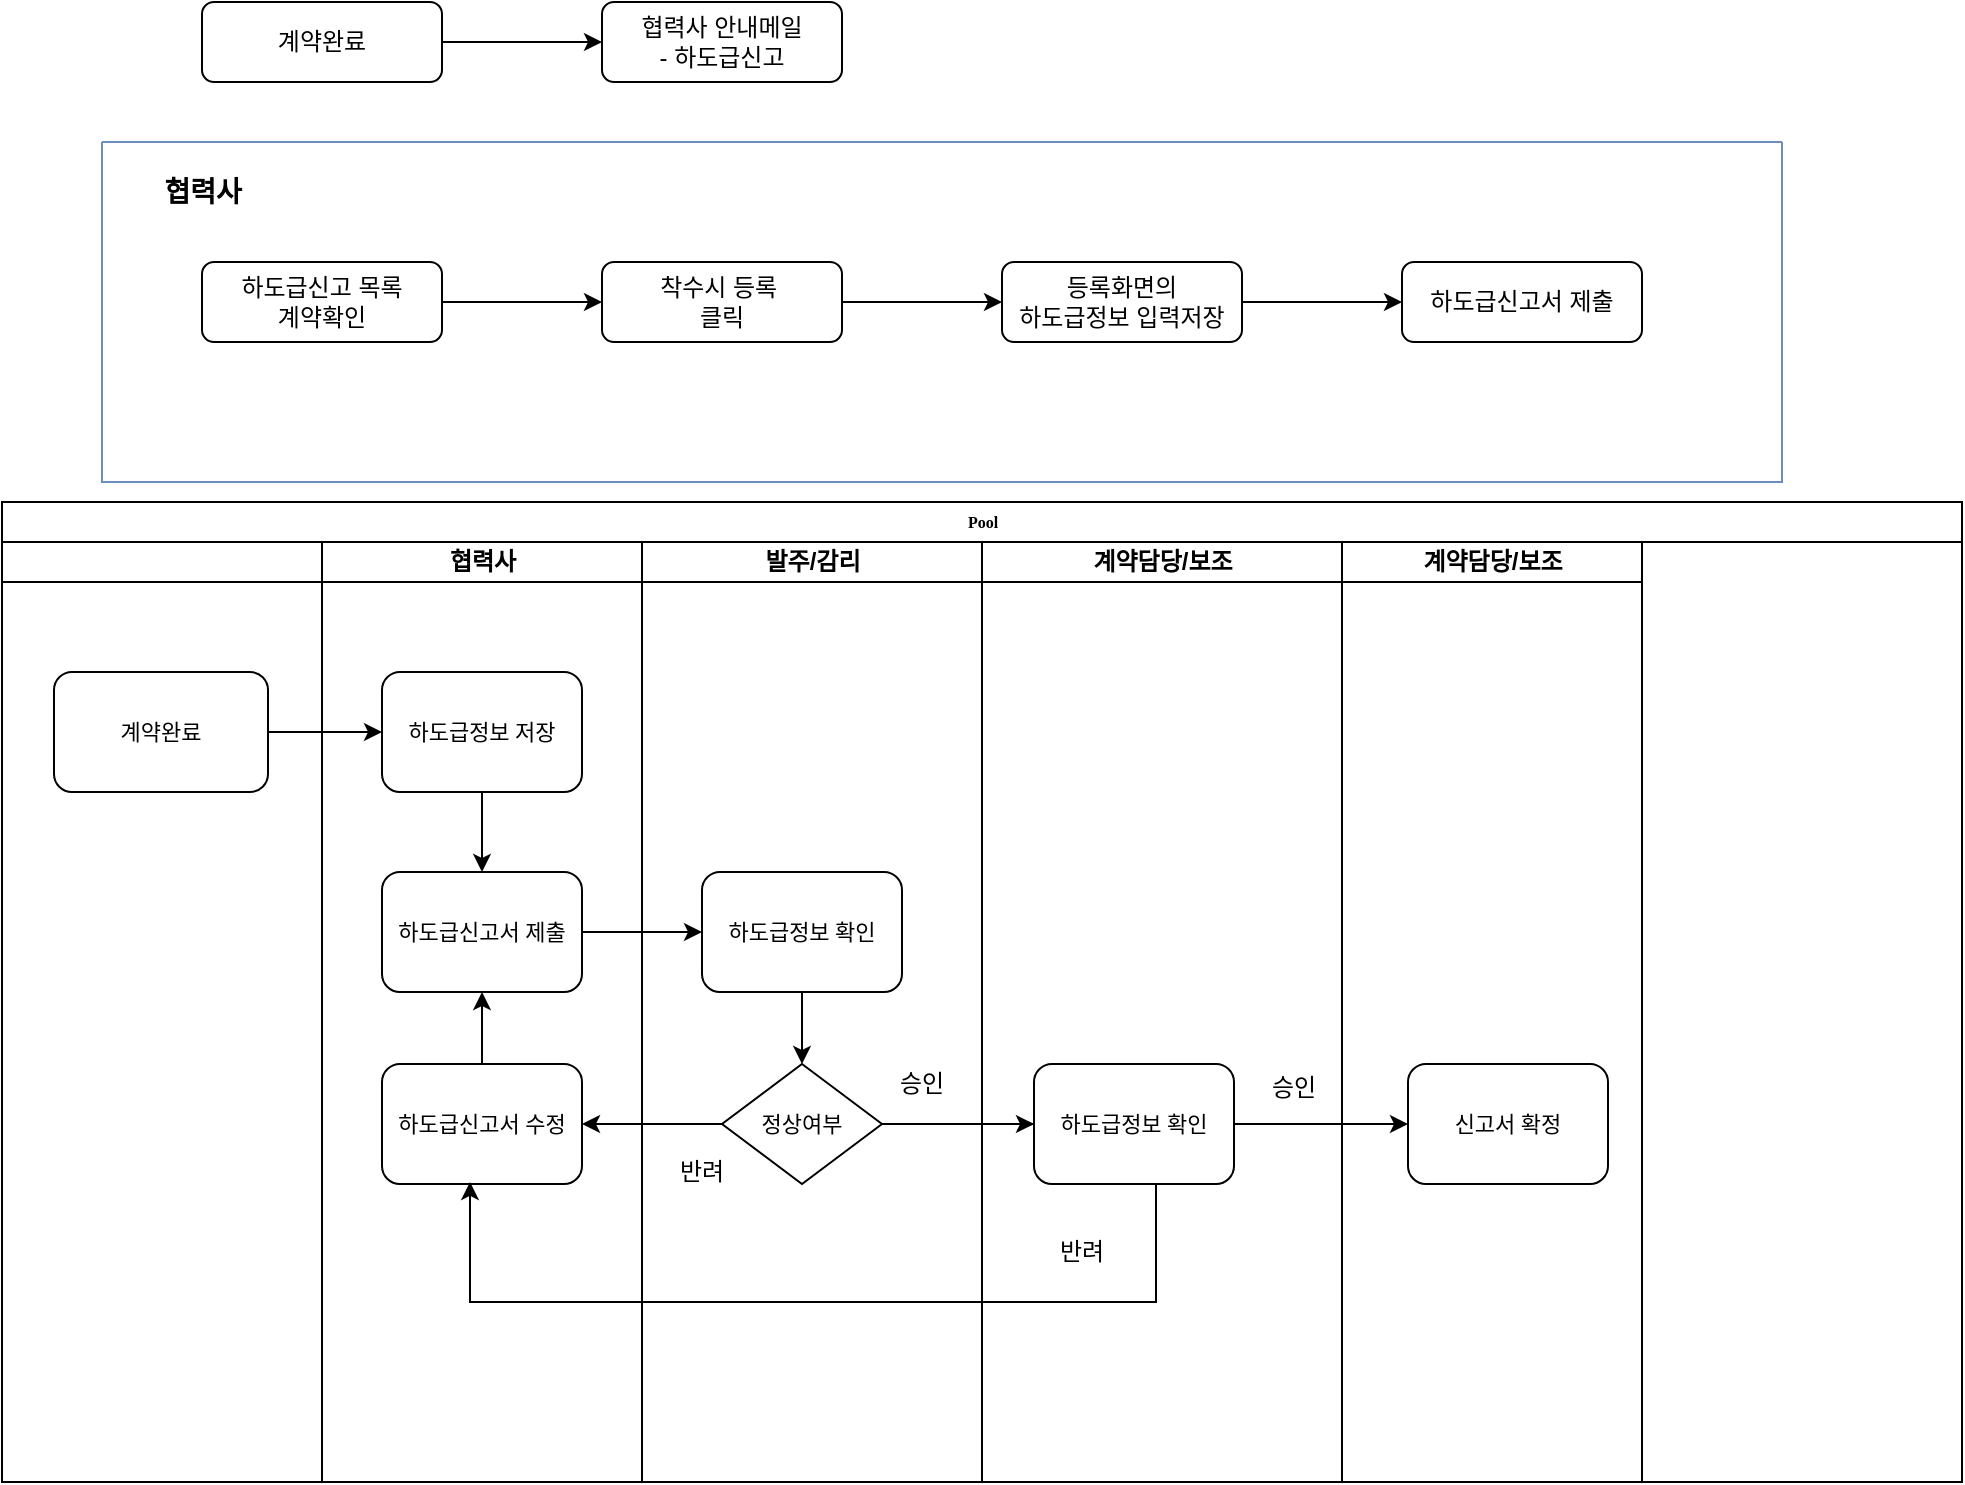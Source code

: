 <mxfile version="24.7.4">
  <diagram id="C5RBs43oDa-KdzZeNtuy" name="Page-1">
    <mxGraphModel dx="1434" dy="746" grid="1" gridSize="10" guides="1" tooltips="1" connect="1" arrows="1" fold="1" page="1" pageScale="1" pageWidth="827" pageHeight="1169" math="0" shadow="0">
      <root>
        <mxCell id="WIyWlLk6GJQsqaUBKTNV-0" />
        <mxCell id="WIyWlLk6GJQsqaUBKTNV-1" parent="WIyWlLk6GJQsqaUBKTNV-0" />
        <mxCell id="kzj5SYHrYNJim-2h-Fth-1" value="" style="edgeStyle=orthogonalEdgeStyle;rounded=0;orthogonalLoop=1;jettySize=auto;html=1;" edge="1" parent="WIyWlLk6GJQsqaUBKTNV-1" source="WIyWlLk6GJQsqaUBKTNV-3" target="kzj5SYHrYNJim-2h-Fth-0">
          <mxGeometry relative="1" as="geometry" />
        </mxCell>
        <mxCell id="WIyWlLk6GJQsqaUBKTNV-3" value="계약완료" style="rounded=1;whiteSpace=wrap;html=1;fontSize=12;glass=0;strokeWidth=1;shadow=0;" parent="WIyWlLk6GJQsqaUBKTNV-1" vertex="1">
          <mxGeometry x="160" y="80" width="120" height="40" as="geometry" />
        </mxCell>
        <mxCell id="kzj5SYHrYNJim-2h-Fth-0" value="협력사 안내메일&lt;div&gt;- 하도급신고&lt;/div&gt;" style="rounded=1;whiteSpace=wrap;html=1;fontSize=12;glass=0;strokeWidth=1;shadow=0;" vertex="1" parent="WIyWlLk6GJQsqaUBKTNV-1">
          <mxGeometry x="360" y="80" width="120" height="40" as="geometry" />
        </mxCell>
        <mxCell id="kzj5SYHrYNJim-2h-Fth-14" value="" style="swimlane;startSize=0;fillColor=#DAE8FC;strokeColor=#6c8ebf;" vertex="1" parent="WIyWlLk6GJQsqaUBKTNV-1">
          <mxGeometry x="110" y="150" width="840" height="170" as="geometry" />
        </mxCell>
        <mxCell id="kzj5SYHrYNJim-2h-Fth-8" value="" style="edgeStyle=orthogonalEdgeStyle;rounded=0;orthogonalLoop=1;jettySize=auto;html=1;" edge="1" parent="kzj5SYHrYNJim-2h-Fth-14" source="kzj5SYHrYNJim-2h-Fth-6" target="kzj5SYHrYNJim-2h-Fth-7">
          <mxGeometry relative="1" as="geometry" />
        </mxCell>
        <mxCell id="kzj5SYHrYNJim-2h-Fth-6" value="하도급신고 목록&lt;div&gt;계약확인&lt;/div&gt;" style="rounded=1;whiteSpace=wrap;html=1;fontSize=12;glass=0;strokeWidth=1;shadow=0;" vertex="1" parent="kzj5SYHrYNJim-2h-Fth-14">
          <mxGeometry x="50" y="60" width="120" height="40" as="geometry" />
        </mxCell>
        <mxCell id="kzj5SYHrYNJim-2h-Fth-10" value="" style="edgeStyle=orthogonalEdgeStyle;rounded=0;orthogonalLoop=1;jettySize=auto;html=1;" edge="1" parent="kzj5SYHrYNJim-2h-Fth-14" source="kzj5SYHrYNJim-2h-Fth-7" target="kzj5SYHrYNJim-2h-Fth-9">
          <mxGeometry relative="1" as="geometry" />
        </mxCell>
        <mxCell id="kzj5SYHrYNJim-2h-Fth-7" value="착수시 등록&amp;nbsp;&lt;div&gt;클릭&lt;/div&gt;" style="rounded=1;whiteSpace=wrap;html=1;fontSize=12;glass=0;strokeWidth=1;shadow=0;" vertex="1" parent="kzj5SYHrYNJim-2h-Fth-14">
          <mxGeometry x="250" y="60" width="120" height="40" as="geometry" />
        </mxCell>
        <mxCell id="kzj5SYHrYNJim-2h-Fth-12" value="" style="edgeStyle=orthogonalEdgeStyle;rounded=0;orthogonalLoop=1;jettySize=auto;html=1;" edge="1" parent="kzj5SYHrYNJim-2h-Fth-14" source="kzj5SYHrYNJim-2h-Fth-9" target="kzj5SYHrYNJim-2h-Fth-11">
          <mxGeometry relative="1" as="geometry" />
        </mxCell>
        <mxCell id="kzj5SYHrYNJim-2h-Fth-9" value="등록화면의&lt;div&gt;하도급정보 입력저장&lt;/div&gt;" style="rounded=1;whiteSpace=wrap;html=1;fontSize=12;glass=0;strokeWidth=1;shadow=0;" vertex="1" parent="kzj5SYHrYNJim-2h-Fth-14">
          <mxGeometry x="450" y="60" width="120" height="40" as="geometry" />
        </mxCell>
        <mxCell id="kzj5SYHrYNJim-2h-Fth-11" value="하도급신고서 제출" style="rounded=1;whiteSpace=wrap;html=1;fontSize=12;glass=0;strokeWidth=1;shadow=0;" vertex="1" parent="kzj5SYHrYNJim-2h-Fth-14">
          <mxGeometry x="650" y="60" width="120" height="40" as="geometry" />
        </mxCell>
        <mxCell id="kzj5SYHrYNJim-2h-Fth-15" value="&lt;font style=&quot;font-size: 14px;&quot;&gt;&lt;b&gt;협력사&lt;/b&gt;&lt;/font&gt;" style="text;html=1;align=center;verticalAlign=middle;resizable=0;points=[];autosize=1;strokeColor=none;fillColor=none;" vertex="1" parent="kzj5SYHrYNJim-2h-Fth-14">
          <mxGeometry x="15" y="10" width="70" height="30" as="geometry" />
        </mxCell>
        <mxCell id="kzj5SYHrYNJim-2h-Fth-70" value="Pool" style="swimlane;html=1;childLayout=stackLayout;startSize=20;rounded=0;shadow=0;labelBackgroundColor=none;strokeWidth=1;fontFamily=Verdana;fontSize=8;align=center;" vertex="1" parent="WIyWlLk6GJQsqaUBKTNV-1">
          <mxGeometry x="60" y="330" width="980" height="490" as="geometry" />
        </mxCell>
        <mxCell id="kzj5SYHrYNJim-2h-Fth-71" value="" style="swimlane;html=1;startSize=20;" vertex="1" parent="kzj5SYHrYNJim-2h-Fth-70">
          <mxGeometry y="20" width="160" height="470" as="geometry" />
        </mxCell>
        <mxCell id="kzj5SYHrYNJim-2h-Fth-188" value="계약완료" style="rounded=1;whiteSpace=wrap;html=1;shadow=0;labelBackgroundColor=none;strokeWidth=1;fontFamily=Verdana;fontSize=11;align=center;" vertex="1" parent="kzj5SYHrYNJim-2h-Fth-71">
          <mxGeometry x="26" y="65" width="107" height="60" as="geometry" />
        </mxCell>
        <mxCell id="kzj5SYHrYNJim-2h-Fth-81" style="edgeStyle=orthogonalEdgeStyle;rounded=1;html=1;labelBackgroundColor=none;startArrow=none;startFill=0;startSize=5;endArrow=classicThin;endFill=1;endSize=5;jettySize=auto;orthogonalLoop=1;strokeWidth=1;fontFamily=Verdana;fontSize=11;" edge="1" parent="kzj5SYHrYNJim-2h-Fth-70" source="kzj5SYHrYNJim-2h-Fth-94" target="kzj5SYHrYNJim-2h-Fth-98">
          <mxGeometry relative="1" as="geometry" />
        </mxCell>
        <mxCell id="kzj5SYHrYNJim-2h-Fth-90" value="협력사" style="swimlane;html=1;startSize=20;" vertex="1" parent="kzj5SYHrYNJim-2h-Fth-70">
          <mxGeometry x="160" y="20" width="160" height="470" as="geometry" />
        </mxCell>
        <mxCell id="kzj5SYHrYNJim-2h-Fth-118" value="" style="edgeStyle=orthogonalEdgeStyle;rounded=0;orthogonalLoop=1;jettySize=auto;html=1;" edge="1" parent="kzj5SYHrYNJim-2h-Fth-90" source="kzj5SYHrYNJim-2h-Fth-91" target="kzj5SYHrYNJim-2h-Fth-117">
          <mxGeometry relative="1" as="geometry" />
        </mxCell>
        <mxCell id="kzj5SYHrYNJim-2h-Fth-91" value="하도급정보 저장" style="rounded=1;whiteSpace=wrap;html=1;shadow=0;labelBackgroundColor=none;strokeWidth=1;fontFamily=Verdana;fontSize=11;align=center;" vertex="1" parent="kzj5SYHrYNJim-2h-Fth-90">
          <mxGeometry x="30" y="65" width="100" height="60" as="geometry" />
        </mxCell>
        <mxCell id="kzj5SYHrYNJim-2h-Fth-117" value="하도급신고서 제출" style="rounded=1;whiteSpace=wrap;html=1;shadow=0;labelBackgroundColor=none;strokeWidth=1;fontFamily=Verdana;fontSize=11;align=center;" vertex="1" parent="kzj5SYHrYNJim-2h-Fth-90">
          <mxGeometry x="30" y="165" width="100" height="60" as="geometry" />
        </mxCell>
        <mxCell id="kzj5SYHrYNJim-2h-Fth-130" value="" style="edgeStyle=orthogonalEdgeStyle;rounded=0;orthogonalLoop=1;jettySize=auto;html=1;" edge="1" parent="kzj5SYHrYNJim-2h-Fth-90" source="kzj5SYHrYNJim-2h-Fth-127" target="kzj5SYHrYNJim-2h-Fth-117">
          <mxGeometry relative="1" as="geometry" />
        </mxCell>
        <mxCell id="kzj5SYHrYNJim-2h-Fth-127" value="하도급신고서 수정" style="rounded=1;whiteSpace=wrap;html=1;shadow=0;labelBackgroundColor=none;strokeWidth=1;fontFamily=Verdana;fontSize=11;align=center;" vertex="1" parent="kzj5SYHrYNJim-2h-Fth-90">
          <mxGeometry x="30" y="261" width="100" height="60" as="geometry" />
        </mxCell>
        <mxCell id="kzj5SYHrYNJim-2h-Fth-92" value="발주/감리" style="swimlane;html=1;startSize=20;" vertex="1" parent="kzj5SYHrYNJim-2h-Fth-70">
          <mxGeometry x="320" y="20" width="170" height="470" as="geometry" />
        </mxCell>
        <mxCell id="kzj5SYHrYNJim-2h-Fth-94" value="정상여부" style="rhombus;whiteSpace=wrap;html=1;rounded=0;shadow=0;labelBackgroundColor=none;strokeWidth=1;fontFamily=Verdana;fontSize=11;align=center;" vertex="1" parent="kzj5SYHrYNJim-2h-Fth-92">
          <mxGeometry x="40" y="261" width="80" height="60" as="geometry" />
        </mxCell>
        <mxCell id="kzj5SYHrYNJim-2h-Fth-123" value="" style="edgeStyle=orthogonalEdgeStyle;rounded=0;orthogonalLoop=1;jettySize=auto;html=1;" edge="1" parent="kzj5SYHrYNJim-2h-Fth-92" source="kzj5SYHrYNJim-2h-Fth-121" target="kzj5SYHrYNJim-2h-Fth-94">
          <mxGeometry relative="1" as="geometry" />
        </mxCell>
        <mxCell id="kzj5SYHrYNJim-2h-Fth-121" value="하도급정보 확인" style="rounded=1;whiteSpace=wrap;html=1;shadow=0;labelBackgroundColor=none;strokeWidth=1;fontFamily=Verdana;fontSize=11;align=center;" vertex="1" parent="kzj5SYHrYNJim-2h-Fth-92">
          <mxGeometry x="30" y="165" width="100" height="60" as="geometry" />
        </mxCell>
        <mxCell id="kzj5SYHrYNJim-2h-Fth-125" value="승인" style="text;html=1;align=center;verticalAlign=middle;whiteSpace=wrap;rounded=0;" vertex="1" parent="kzj5SYHrYNJim-2h-Fth-92">
          <mxGeometry x="110" y="256" width="60" height="30" as="geometry" />
        </mxCell>
        <mxCell id="kzj5SYHrYNJim-2h-Fth-126" value="반려" style="text;html=1;align=center;verticalAlign=middle;whiteSpace=wrap;rounded=0;" vertex="1" parent="kzj5SYHrYNJim-2h-Fth-92">
          <mxGeometry y="300" width="60" height="30" as="geometry" />
        </mxCell>
        <mxCell id="kzj5SYHrYNJim-2h-Fth-97" value="계약담당/보조" style="swimlane;html=1;startSize=20;" vertex="1" parent="kzj5SYHrYNJim-2h-Fth-70">
          <mxGeometry x="490" y="20" width="180" height="470" as="geometry" />
        </mxCell>
        <mxCell id="kzj5SYHrYNJim-2h-Fth-98" value="하도급정보 확인" style="rounded=1;whiteSpace=wrap;html=1;shadow=0;labelBackgroundColor=none;strokeWidth=1;fontFamily=Verdana;fontSize=11;align=center;" vertex="1" parent="kzj5SYHrYNJim-2h-Fth-97">
          <mxGeometry x="26" y="261" width="100" height="60" as="geometry" />
        </mxCell>
        <mxCell id="kzj5SYHrYNJim-2h-Fth-152" value="반려" style="text;html=1;align=center;verticalAlign=middle;whiteSpace=wrap;rounded=0;" vertex="1" parent="kzj5SYHrYNJim-2h-Fth-97">
          <mxGeometry x="20" y="340" width="60" height="30" as="geometry" />
        </mxCell>
        <mxCell id="kzj5SYHrYNJim-2h-Fth-154" value="승인" style="text;html=1;align=center;verticalAlign=middle;whiteSpace=wrap;rounded=0;" vertex="1" parent="kzj5SYHrYNJim-2h-Fth-97">
          <mxGeometry x="126" y="258" width="60" height="30" as="geometry" />
        </mxCell>
        <mxCell id="kzj5SYHrYNJim-2h-Fth-122" value="" style="edgeStyle=orthogonalEdgeStyle;rounded=0;orthogonalLoop=1;jettySize=auto;html=1;" edge="1" parent="kzj5SYHrYNJim-2h-Fth-70" source="kzj5SYHrYNJim-2h-Fth-117" target="kzj5SYHrYNJim-2h-Fth-121">
          <mxGeometry relative="1" as="geometry" />
        </mxCell>
        <mxCell id="kzj5SYHrYNJim-2h-Fth-124" value="" style="edgeStyle=orthogonalEdgeStyle;rounded=0;orthogonalLoop=1;jettySize=auto;html=1;" edge="1" parent="kzj5SYHrYNJim-2h-Fth-70" source="kzj5SYHrYNJim-2h-Fth-94" target="kzj5SYHrYNJim-2h-Fth-98">
          <mxGeometry relative="1" as="geometry" />
        </mxCell>
        <mxCell id="kzj5SYHrYNJim-2h-Fth-129" value="" style="edgeStyle=orthogonalEdgeStyle;rounded=0;orthogonalLoop=1;jettySize=auto;html=1;" edge="1" parent="kzj5SYHrYNJim-2h-Fth-70" source="kzj5SYHrYNJim-2h-Fth-94" target="kzj5SYHrYNJim-2h-Fth-127">
          <mxGeometry relative="1" as="geometry" />
        </mxCell>
        <mxCell id="kzj5SYHrYNJim-2h-Fth-150" style="edgeStyle=orthogonalEdgeStyle;rounded=0;orthogonalLoop=1;jettySize=auto;html=1;exitX=0.5;exitY=1;exitDx=0;exitDy=0;entryX=0.44;entryY=0.983;entryDx=0;entryDy=0;entryPerimeter=0;" edge="1" parent="kzj5SYHrYNJim-2h-Fth-70" source="kzj5SYHrYNJim-2h-Fth-98" target="kzj5SYHrYNJim-2h-Fth-127">
          <mxGeometry relative="1" as="geometry">
            <mxPoint x="180" y="550" as="targetPoint" />
            <Array as="points">
              <mxPoint x="577" y="400" />
              <mxPoint x="234" y="400" />
            </Array>
          </mxGeometry>
        </mxCell>
        <mxCell id="kzj5SYHrYNJim-2h-Fth-189" value="" style="edgeStyle=orthogonalEdgeStyle;rounded=0;orthogonalLoop=1;jettySize=auto;html=1;" edge="1" parent="kzj5SYHrYNJim-2h-Fth-70" source="kzj5SYHrYNJim-2h-Fth-188" target="kzj5SYHrYNJim-2h-Fth-91">
          <mxGeometry relative="1" as="geometry" />
        </mxCell>
        <mxCell id="kzj5SYHrYNJim-2h-Fth-200" value="" style="edgeStyle=orthogonalEdgeStyle;rounded=0;orthogonalLoop=1;jettySize=auto;html=1;" edge="1" parent="kzj5SYHrYNJim-2h-Fth-70" source="kzj5SYHrYNJim-2h-Fth-98" target="kzj5SYHrYNJim-2h-Fth-196">
          <mxGeometry relative="1" as="geometry" />
        </mxCell>
        <mxCell id="kzj5SYHrYNJim-2h-Fth-195" value="계약담당/보조" style="swimlane;html=1;startSize=20;" vertex="1" parent="kzj5SYHrYNJim-2h-Fth-70">
          <mxGeometry x="670" y="20" width="150" height="470" as="geometry" />
        </mxCell>
        <mxCell id="kzj5SYHrYNJim-2h-Fth-196" value="신고서 확정" style="rounded=1;whiteSpace=wrap;html=1;shadow=0;labelBackgroundColor=none;strokeWidth=1;fontFamily=Verdana;fontSize=11;align=center;" vertex="1" parent="kzj5SYHrYNJim-2h-Fth-195">
          <mxGeometry x="33" y="261" width="100" height="60" as="geometry" />
        </mxCell>
      </root>
    </mxGraphModel>
  </diagram>
</mxfile>
